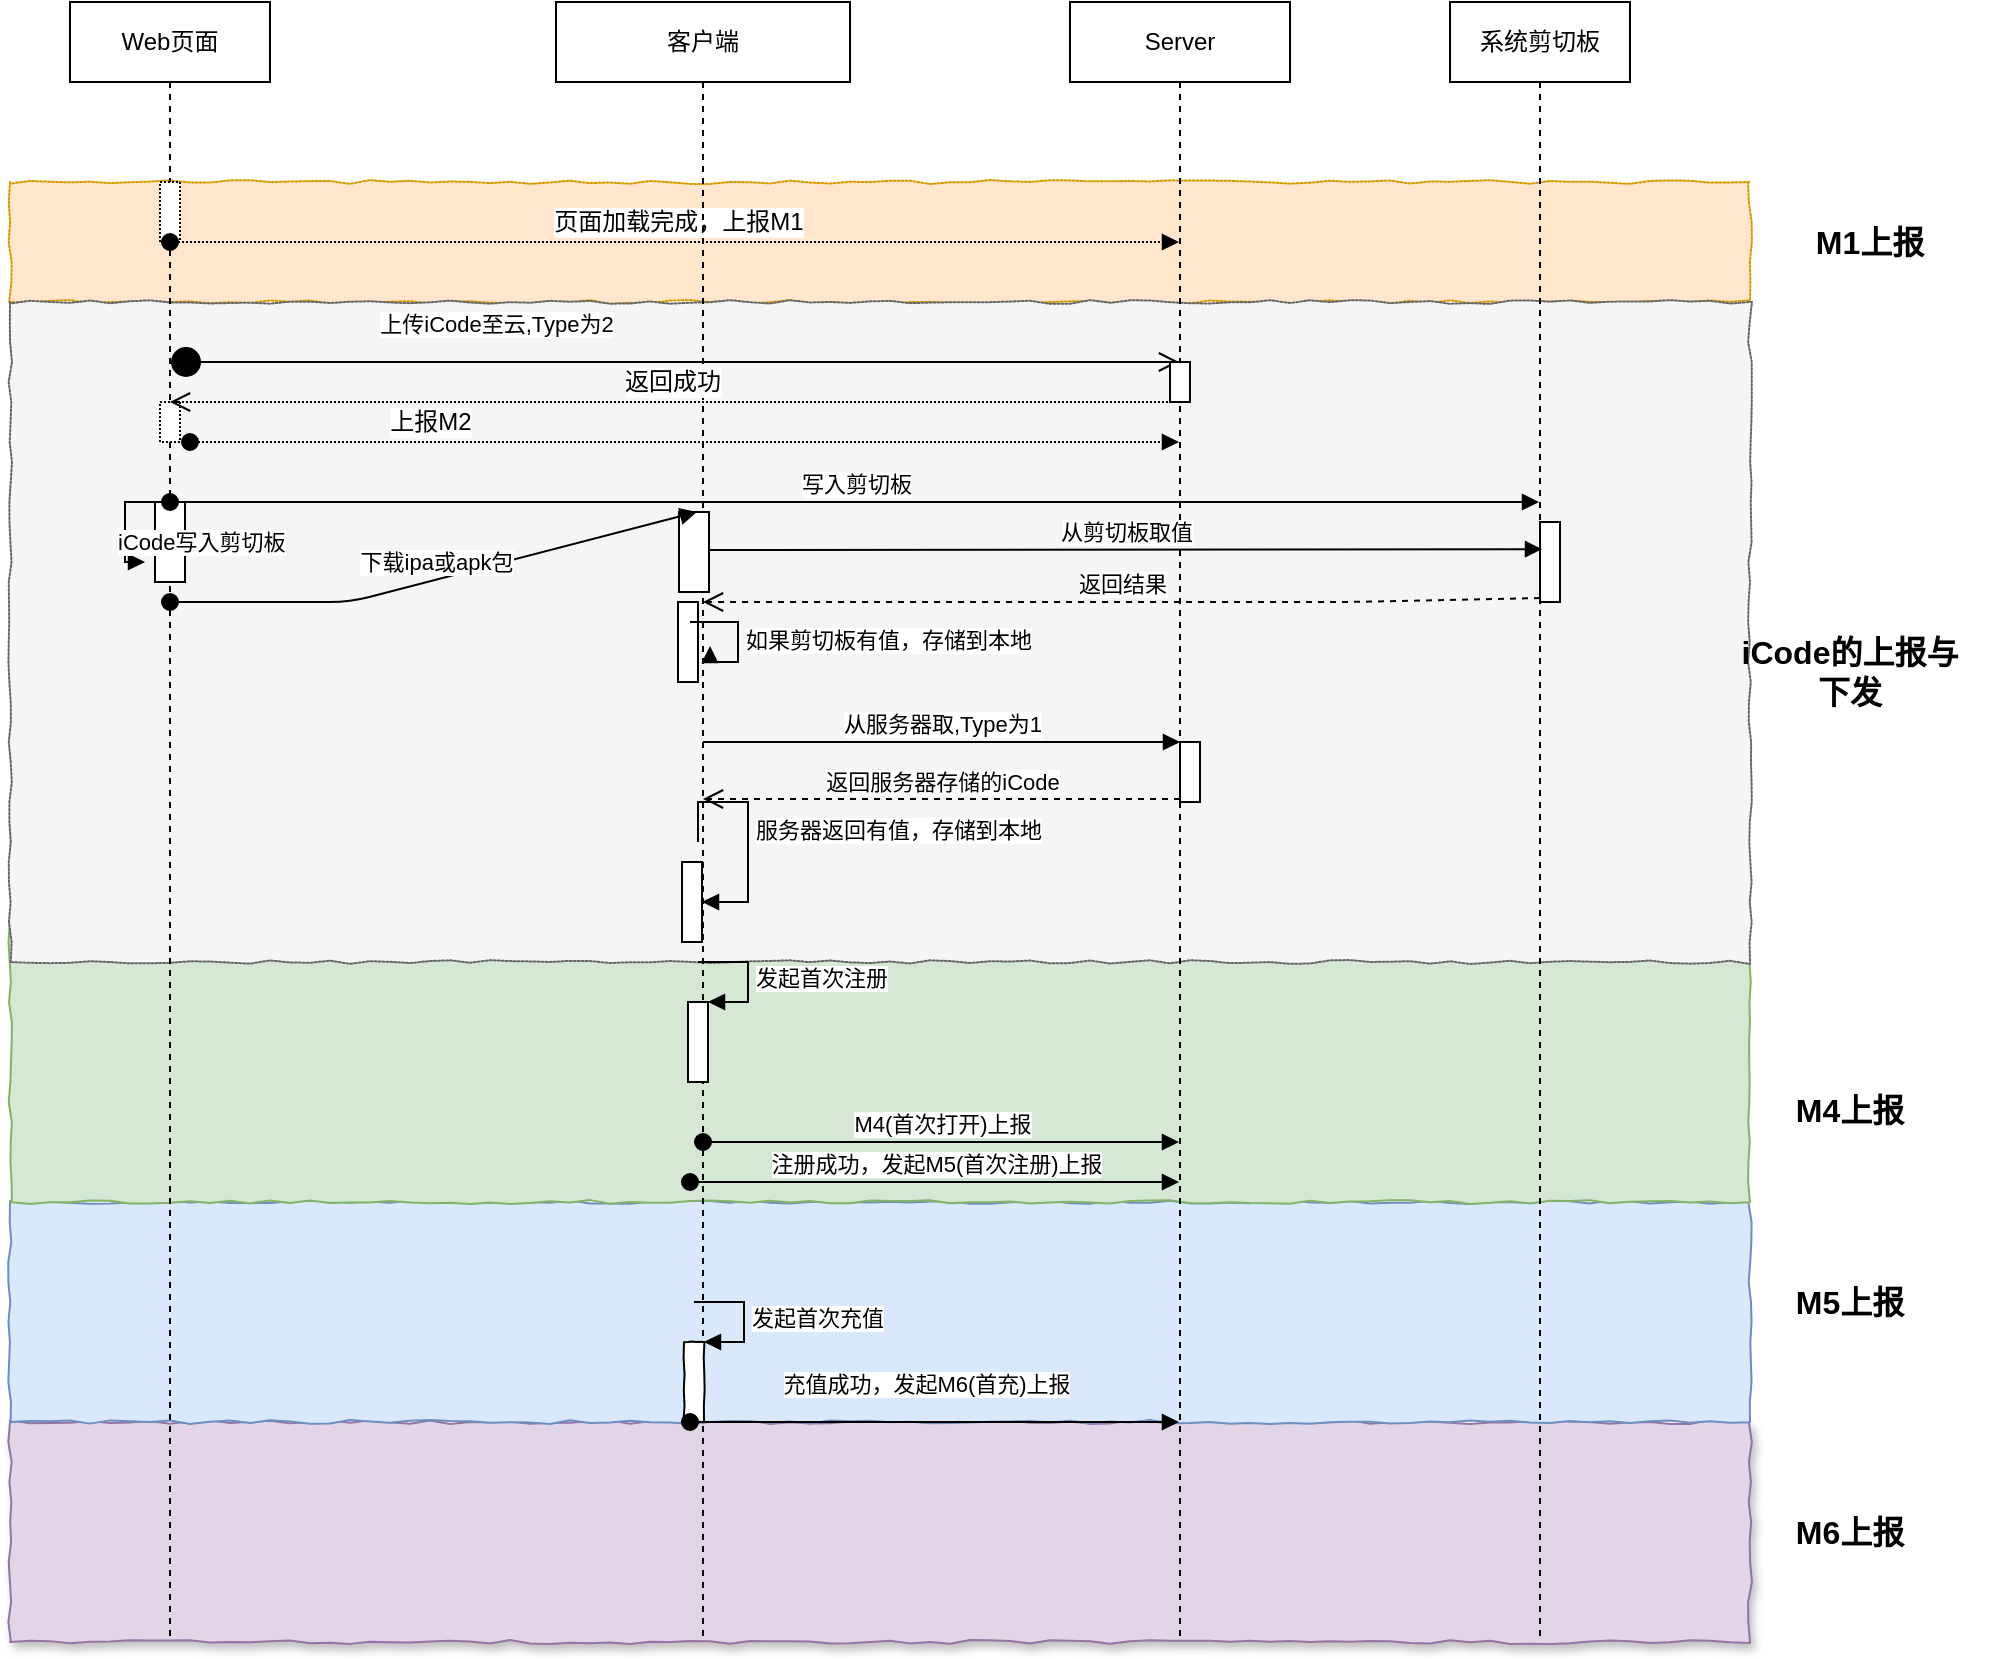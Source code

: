 <mxfile version="10.7.7" type="github"><diagram id="KuDxBfszrxAnam2XZdTy" name="Page-1"><mxGraphModel dx="1394" dy="764" grid="1" gridSize="10" guides="1" tooltips="1" connect="1" arrows="1" fold="1" page="1" pageScale="1" pageWidth="827" pageHeight="1169" math="0" shadow="0"><root><mxCell id="0"/><mxCell id="1" parent="0"/><mxCell id="Y66CrLRCLnVCdqmLz18k-20" value="" style="rounded=0;whiteSpace=wrap;html=1;dashed=1;dashPattern=1 1;comic=1;fillColor=#ffe6cc;strokeColor=#d79b00;" vertex="1" parent="1"><mxGeometry x="90" y="100" width="870" height="60" as="geometry"/></mxCell><mxCell id="Xbw5VLq4ikStmexM9F53-58" value="" style="rounded=0;whiteSpace=wrap;html=1;shadow=1;comic=1;fillColor=#e1d5e7;strokeColor=#9673a6;" parent="1" vertex="1"><mxGeometry x="90" y="720" width="870" height="110" as="geometry"/></mxCell><mxCell id="Xbw5VLq4ikStmexM9F53-48" value="" style="rounded=0;whiteSpace=wrap;html=1;shadow=0;comic=1;fillColor=#dae8fc;strokeColor=#6c8ebf;" parent="1" vertex="1"><mxGeometry x="90" y="610" width="870" height="110" as="geometry"/></mxCell><mxCell id="Xbw5VLq4ikStmexM9F53-46" value="" style="rounded=0;whiteSpace=wrap;html=1;fillColor=#d5e8d4;shadow=0;strokeColor=#82b366;comic=1;" parent="1" vertex="1"><mxGeometry x="90" y="470" width="870" height="140" as="geometry"/></mxCell><mxCell id="Xbw5VLq4ikStmexM9F53-39" value="" style="rounded=0;whiteSpace=wrap;html=1;fillColor=#f5f5f5;strokeColor=#666666;fontColor=#333333;comic=1;shadow=0;dashed=1;dashPattern=1 1;" parent="1" vertex="1"><mxGeometry x="90" y="160" width="870" height="330" as="geometry"/></mxCell><mxCell id="Xbw5VLq4ikStmexM9F53-1" value="Web页面" style="shape=umlLifeline;perimeter=lifelinePerimeter;whiteSpace=wrap;html=1;container=1;collapsible=0;recursiveResize=0;outlineConnect=0;" parent="1" vertex="1"><mxGeometry x="120" y="10" width="100" height="820" as="geometry"/></mxCell><mxCell id="Xbw5VLq4ikStmexM9F53-19" value="" style="html=1;points=[];perimeter=orthogonalPerimeter;" parent="Xbw5VLq4ikStmexM9F53-1" vertex="1"><mxGeometry x="42.5" y="250" width="15" height="40" as="geometry"/></mxCell><mxCell id="Xbw5VLq4ikStmexM9F53-18" value="iCode写入剪切板" style="edgeStyle=orthogonalEdgeStyle;html=1;align=left;spacingLeft=2;endArrow=block;rounded=0;" parent="Xbw5VLq4ikStmexM9F53-1" edge="1"><mxGeometry x="0.487" y="-8" relative="1" as="geometry"><mxPoint x="50" y="250" as="sourcePoint"/><Array as="points"><mxPoint x="57.5" y="250"/><mxPoint x="27.5" y="250"/><mxPoint x="27.5" y="280"/><mxPoint x="57.5" y="280"/></Array><mxPoint x="37.5" y="280" as="targetPoint"/><mxPoint as="offset"/></mxGeometry></mxCell><mxCell id="Y66CrLRCLnVCdqmLz18k-12" value="" style="html=1;points=[];perimeter=orthogonalPerimeter;dashed=1;dashPattern=1 1;" vertex="1" parent="Xbw5VLq4ikStmexM9F53-1"><mxGeometry x="45" y="200" width="10" height="20" as="geometry"/></mxCell><mxCell id="Y66CrLRCLnVCdqmLz18k-13" value="dispatch" style="html=1;verticalAlign=bottom;startArrow=oval;startFill=1;endArrow=block;startSize=8;dashed=1;dashPattern=1 1;" edge="1" parent="Xbw5VLq4ikStmexM9F53-1" target="Xbw5VLq4ikStmexM9F53-2"><mxGeometry x="-0.515" width="60" relative="1" as="geometry"><mxPoint x="60" y="220" as="sourcePoint"/><mxPoint x="120" y="220" as="targetPoint"/><mxPoint as="offset"/></mxGeometry></mxCell><mxCell id="Y66CrLRCLnVCdqmLz18k-15" value="上报M2" style="text;html=1;resizable=0;points=[];align=center;verticalAlign=middle;labelBackgroundColor=#ffffff;" vertex="1" connectable="0" parent="Y66CrLRCLnVCdqmLz18k-13"><mxGeometry x="-0.401" y="1" relative="1" as="geometry"><mxPoint x="-28" y="-9" as="offset"/></mxGeometry></mxCell><mxCell id="Y66CrLRCLnVCdqmLz18k-17" value="" style="html=1;points=[];perimeter=orthogonalPerimeter;dashed=1;dashPattern=1 1;" vertex="1" parent="Xbw5VLq4ikStmexM9F53-1"><mxGeometry x="45" y="90" width="10" height="30" as="geometry"/></mxCell><mxCell id="Y66CrLRCLnVCdqmLz18k-18" value="dispatch" style="html=1;verticalAlign=bottom;startArrow=oval;startFill=1;endArrow=block;startSize=8;dashed=1;dashPattern=1 1;" edge="1" parent="Xbw5VLq4ikStmexM9F53-1" target="Xbw5VLq4ikStmexM9F53-2"><mxGeometry width="60" relative="1" as="geometry"><mxPoint x="50" y="120" as="sourcePoint"/><mxPoint x="110" y="120" as="targetPoint"/></mxGeometry></mxCell><mxCell id="Y66CrLRCLnVCdqmLz18k-19" value="页面加载完成，上报M1" style="text;html=1;resizable=0;points=[];align=center;verticalAlign=middle;labelBackgroundColor=#ffffff;" vertex="1" connectable="0" parent="Y66CrLRCLnVCdqmLz18k-18"><mxGeometry x="-0.156" relative="1" as="geometry"><mxPoint x="41" y="-10" as="offset"/></mxGeometry></mxCell><mxCell id="Xbw5VLq4ikStmexM9F53-2" value="Server" style="shape=umlLifeline;perimeter=lifelinePerimeter;whiteSpace=wrap;html=1;container=1;collapsible=0;recursiveResize=0;outlineConnect=0;" parent="1" vertex="1"><mxGeometry x="620" y="10" width="110" height="820" as="geometry"/></mxCell><mxCell id="Xbw5VLq4ikStmexM9F53-34" value="" style="html=1;points=[];perimeter=orthogonalPerimeter;" parent="Xbw5VLq4ikStmexM9F53-2" vertex="1"><mxGeometry x="55" y="370" width="10" height="30" as="geometry"/></mxCell><mxCell id="Xbw5VLq4ikStmexM9F53-3" value="客户端" style="shape=umlLifeline;perimeter=lifelinePerimeter;whiteSpace=wrap;html=1;container=1;collapsible=0;recursiveResize=0;outlineConnect=0;" parent="1" vertex="1"><mxGeometry x="363" y="10" width="147" height="820" as="geometry"/></mxCell><mxCell id="Xbw5VLq4ikStmexM9F53-21" value="" style="html=1;points=[];perimeter=orthogonalPerimeter;" parent="Xbw5VLq4ikStmexM9F53-3" vertex="1"><mxGeometry x="61.5" y="255" width="15" height="40" as="geometry"/></mxCell><mxCell id="Xbw5VLq4ikStmexM9F53-32" value="" style="html=1;points=[];perimeter=orthogonalPerimeter;" parent="Xbw5VLq4ikStmexM9F53-3" vertex="1"><mxGeometry x="61" y="300" width="10" height="40" as="geometry"/></mxCell><mxCell id="Xbw5VLq4ikStmexM9F53-33" value="如果剪切板有值，存储到本地" style="edgeStyle=orthogonalEdgeStyle;html=1;align=left;spacingLeft=2;endArrow=block;rounded=0;entryX=1.6;entryY=0.55;entryDx=0;entryDy=0;entryPerimeter=0;" parent="Xbw5VLq4ikStmexM9F53-3" target="Xbw5VLq4ikStmexM9F53-32" edge="1"><mxGeometry relative="1" as="geometry"><mxPoint x="67" y="310" as="sourcePoint"/><Array as="points"><mxPoint x="91" y="310"/><mxPoint x="91" y="330"/><mxPoint x="77" y="330"/></Array><mxPoint x="67" y="320" as="targetPoint"/></mxGeometry></mxCell><mxCell id="Xbw5VLq4ikStmexM9F53-37" value="" style="html=1;points=[];perimeter=orthogonalPerimeter;" parent="Xbw5VLq4ikStmexM9F53-3" vertex="1"><mxGeometry x="63" y="430" width="10" height="40" as="geometry"/></mxCell><mxCell id="Xbw5VLq4ikStmexM9F53-38" value="服务器返回有值，存储到本地" style="edgeStyle=orthogonalEdgeStyle;html=1;align=left;spacingLeft=2;endArrow=block;rounded=0;" parent="Xbw5VLq4ikStmexM9F53-3" edge="1"><mxGeometry relative="1" as="geometry"><mxPoint x="71" y="420" as="sourcePoint"/><Array as="points"><mxPoint x="71" y="400"/><mxPoint x="96" y="400"/><mxPoint x="96" y="450"/><mxPoint x="73" y="450"/></Array><mxPoint x="73" y="450" as="targetPoint"/></mxGeometry></mxCell><mxCell id="Xbw5VLq4ikStmexM9F53-44" value="注册成功，发起M5(首次注册)上报" style="html=1;verticalAlign=bottom;startArrow=oval;startFill=1;endArrow=block;startSize=8;" parent="Xbw5VLq4ikStmexM9F53-3" target="Xbw5VLq4ikStmexM9F53-2" edge="1"><mxGeometry width="60" relative="1" as="geometry"><mxPoint x="67" y="590" as="sourcePoint"/><mxPoint x="127" y="590" as="targetPoint"/></mxGeometry></mxCell><mxCell id="Xbw5VLq4ikStmexM9F53-55" value="" style="html=1;points=[];perimeter=orthogonalPerimeter;rounded=0;shadow=0;comic=1;fillColor=#FFFFFF;" parent="Xbw5VLq4ikStmexM9F53-3" vertex="1"><mxGeometry x="64" y="670" width="10" height="40" as="geometry"/></mxCell><mxCell id="Xbw5VLq4ikStmexM9F53-56" value="发起首次充值" style="edgeStyle=orthogonalEdgeStyle;html=1;align=left;spacingLeft=2;endArrow=block;rounded=0;entryX=1;entryY=0;" parent="Xbw5VLq4ikStmexM9F53-3" target="Xbw5VLq4ikStmexM9F53-55" edge="1"><mxGeometry relative="1" as="geometry"><mxPoint x="69" y="650" as="sourcePoint"/><Array as="points"><mxPoint x="94" y="650"/></Array></mxGeometry></mxCell><mxCell id="Xbw5VLq4ikStmexM9F53-57" value="充值成功，发起M6(首充)上报" style="html=1;verticalAlign=bottom;startArrow=oval;startFill=1;endArrow=block;startSize=8;" parent="Xbw5VLq4ikStmexM9F53-3" target="Xbw5VLq4ikStmexM9F53-2" edge="1"><mxGeometry x="-0.038" y="10" width="60" relative="1" as="geometry"><mxPoint x="67" y="710" as="sourcePoint"/><mxPoint x="127" y="710" as="targetPoint"/><mxPoint as="offset"/></mxGeometry></mxCell><mxCell id="Y66CrLRCLnVCdqmLz18k-1" value="" style="html=1;points=[];perimeter=orthogonalPerimeter;fillColor=#FFFFFF;" vertex="1" parent="Xbw5VLq4ikStmexM9F53-3"><mxGeometry x="66" y="500" width="10" height="40" as="geometry"/></mxCell><mxCell id="Y66CrLRCLnVCdqmLz18k-2" value="发起首次注册" style="edgeStyle=orthogonalEdgeStyle;html=1;align=left;spacingLeft=2;endArrow=block;rounded=0;entryX=1;entryY=0;" edge="1" target="Y66CrLRCLnVCdqmLz18k-1" parent="Xbw5VLq4ikStmexM9F53-3"><mxGeometry relative="1" as="geometry"><mxPoint x="71" y="480" as="sourcePoint"/><Array as="points"><mxPoint x="96" y="480"/></Array></mxGeometry></mxCell><mxCell id="Xbw5VLq4ikStmexM9F53-26" value="系统剪切板" style="shape=umlLifeline;perimeter=lifelinePerimeter;whiteSpace=wrap;html=1;container=1;collapsible=0;recursiveResize=0;outlineConnect=0;" parent="1" vertex="1"><mxGeometry x="810" y="10" width="90" height="820" as="geometry"/></mxCell><mxCell id="Xbw5VLq4ikStmexM9F53-29" value="" style="html=1;points=[];perimeter=orthogonalPerimeter;" parent="Xbw5VLq4ikStmexM9F53-26" vertex="1"><mxGeometry x="45" y="260" width="10" height="40" as="geometry"/></mxCell><mxCell id="Xbw5VLq4ikStmexM9F53-30" value="从剪切板取值" style="html=1;verticalAlign=bottom;endArrow=block;entryX=0.1;entryY=0.34;entryDx=0;entryDy=0;entryPerimeter=0;" parent="1" target="Xbw5VLq4ikStmexM9F53-29" edge="1"><mxGeometry relative="1" as="geometry"><mxPoint x="440" y="284" as="sourcePoint"/><Array as="points"/></mxGeometry></mxCell><mxCell id="Xbw5VLq4ikStmexM9F53-31" value="返回结果" style="html=1;verticalAlign=bottom;endArrow=open;dashed=1;endSize=8;exitX=0;exitY=0.95;" parent="1" source="Xbw5VLq4ikStmexM9F53-29" target="Xbw5VLq4ikStmexM9F53-3" edge="1"><mxGeometry relative="1" as="geometry"><mxPoint x="785" y="426" as="targetPoint"/><Array as="points"><mxPoint x="760" y="310"/></Array></mxGeometry></mxCell><mxCell id="Xbw5VLq4ikStmexM9F53-35" value="从服务器取,Type为1" style="html=1;verticalAlign=bottom;endArrow=block;entryX=0;entryY=0;" parent="1" source="Xbw5VLq4ikStmexM9F53-3" target="Xbw5VLq4ikStmexM9F53-34" edge="1"><mxGeometry relative="1" as="geometry"><mxPoint x="605" y="440" as="sourcePoint"/></mxGeometry></mxCell><mxCell id="Xbw5VLq4ikStmexM9F53-36" value="返回服务器存储的iCode" style="html=1;verticalAlign=bottom;endArrow=open;dashed=1;endSize=8;exitX=0;exitY=0.95;" parent="1" source="Xbw5VLq4ikStmexM9F53-34" target="Xbw5VLq4ikStmexM9F53-3" edge="1"><mxGeometry relative="1" as="geometry"><mxPoint x="605" y="516" as="targetPoint"/></mxGeometry></mxCell><mxCell id="Xbw5VLq4ikStmexM9F53-40" value="&lt;b&gt;&lt;font style=&quot;font-size: 16px&quot;&gt;iCode的上报与下发&lt;/font&gt;&lt;/b&gt;" style="text;html=1;strokeColor=none;fillColor=none;align=center;verticalAlign=middle;whiteSpace=wrap;rounded=0;" parent="1" vertex="1"><mxGeometry x="950" y="325" width="120" height="40" as="geometry"/></mxCell><mxCell id="Xbw5VLq4ikStmexM9F53-41" value="M4(首次打开)上报" style="html=1;verticalAlign=bottom;startArrow=oval;startFill=1;endArrow=block;startSize=8;" parent="1" source="Xbw5VLq4ikStmexM9F53-3" target="Xbw5VLq4ikStmexM9F53-2" edge="1"><mxGeometry width="60" relative="1" as="geometry"><mxPoint x="440" y="570" as="sourcePoint"/><mxPoint x="500" y="570" as="targetPoint"/><Array as="points"><mxPoint x="620" y="580"/></Array></mxGeometry></mxCell><mxCell id="Xbw5VLq4ikStmexM9F53-47" value="&lt;b&gt;&lt;font style=&quot;font-size: 16px&quot;&gt;M4上报&lt;/font&gt;&lt;/b&gt;" style="text;html=1;strokeColor=none;fillColor=none;align=center;verticalAlign=middle;whiteSpace=wrap;rounded=0;" parent="1" vertex="1"><mxGeometry x="950" y="544" width="120" height="40" as="geometry"/></mxCell><mxCell id="Xbw5VLq4ikStmexM9F53-50" value="&lt;b&gt;&lt;font style=&quot;font-size: 16px&quot;&gt;M5上报&lt;/font&gt;&lt;/b&gt;" style="text;html=1;strokeColor=none;fillColor=none;align=center;verticalAlign=middle;whiteSpace=wrap;rounded=0;" parent="1" vertex="1"><mxGeometry x="950" y="640" width="120" height="40" as="geometry"/></mxCell><mxCell id="Xbw5VLq4ikStmexM9F53-59" value="&lt;b&gt;&lt;font style=&quot;font-size: 16px&quot;&gt;M6上报&lt;/font&gt;&lt;/b&gt;" style="text;html=1;strokeColor=none;fillColor=none;align=center;verticalAlign=middle;whiteSpace=wrap;rounded=0;" parent="1" vertex="1"><mxGeometry x="950" y="755" width="120" height="40" as="geometry"/></mxCell><mxCell id="Xbw5VLq4ikStmexM9F53-20" value="下载ipa或apk包" style="html=1;verticalAlign=bottom;startArrow=oval;startFill=1;endArrow=block;startSize=8;entryX=0.6;entryY=0;entryDx=0;entryDy=0;entryPerimeter=0;" parent="1" target="Xbw5VLq4ikStmexM9F53-21" edge="1" source="Xbw5VLq4ikStmexM9F53-1"><mxGeometry width="60" relative="1" as="geometry"><mxPoint x="170" y="220" as="sourcePoint"/><mxPoint x="230" y="220" as="targetPoint"/><Array as="points"><mxPoint x="260" y="310"/></Array></mxGeometry></mxCell><mxCell id="Xbw5VLq4ikStmexM9F53-27" value="写入剪切板" style="html=1;verticalAlign=bottom;startArrow=oval;startFill=1;endArrow=block;startSize=8;" parent="1" target="Xbw5VLq4ikStmexM9F53-26" edge="1" source="Xbw5VLq4ikStmexM9F53-1"><mxGeometry width="60" relative="1" as="geometry"><mxPoint x="170" y="170" as="sourcePoint"/><mxPoint x="230" y="170" as="targetPoint"/><Array as="points"><mxPoint x="320" y="260"/></Array></mxGeometry></mxCell><mxCell id="Xbw5VLq4ikStmexM9F53-12" value="上传iCode至云,Type为2" style="html=1;verticalAlign=bottom;startArrow=circle;startFill=1;endArrow=open;startSize=6;endSize=8;" parent="1" target="Xbw5VLq4ikStmexM9F53-2" edge="1" source="Xbw5VLq4ikStmexM9F53-1"><mxGeometry x="-0.354" y="10" width="80" relative="1" as="geometry"><mxPoint x="160" y="210" as="sourcePoint"/><mxPoint x="250" y="100" as="targetPoint"/><mxPoint as="offset"/><Array as="points"><mxPoint x="170" y="190"/></Array></mxGeometry></mxCell><mxCell id="Y66CrLRCLnVCdqmLz18k-6" value="" style="html=1;points=[];perimeter=orthogonalPerimeter;" vertex="1" parent="1"><mxGeometry x="670" y="190" width="10" height="20" as="geometry"/></mxCell><mxCell id="Y66CrLRCLnVCdqmLz18k-11" value="return" style="html=1;verticalAlign=bottom;endArrow=open;dashed=1;endSize=8;dashPattern=1 1;exitX=0.1;exitY=1;exitDx=0;exitDy=0;exitPerimeter=0;" edge="1" parent="1" source="Y66CrLRCLnVCdqmLz18k-6" target="Xbw5VLq4ikStmexM9F53-1"><mxGeometry relative="1" as="geometry"><mxPoint x="670" y="220" as="sourcePoint"/><mxPoint x="590" y="220" as="targetPoint"/></mxGeometry></mxCell><mxCell id="Y66CrLRCLnVCdqmLz18k-14" value="返回成功" style="text;html=1;resizable=0;points=[];align=center;verticalAlign=middle;labelBackgroundColor=#ffffff;" vertex="1" connectable="0" parent="Y66CrLRCLnVCdqmLz18k-11"><mxGeometry x="0.428" y="3" relative="1" as="geometry"><mxPoint x="107" y="-13" as="offset"/></mxGeometry></mxCell><mxCell id="Y66CrLRCLnVCdqmLz18k-21" value="&lt;b&gt;&lt;font style=&quot;font-size: 16px&quot;&gt;M1上报&lt;/font&gt;&lt;/b&gt;" style="text;html=1;strokeColor=none;fillColor=none;align=center;verticalAlign=middle;whiteSpace=wrap;rounded=0;" vertex="1" parent="1"><mxGeometry x="960" y="110" width="120" height="40" as="geometry"/></mxCell></root></mxGraphModel></diagram></mxfile>